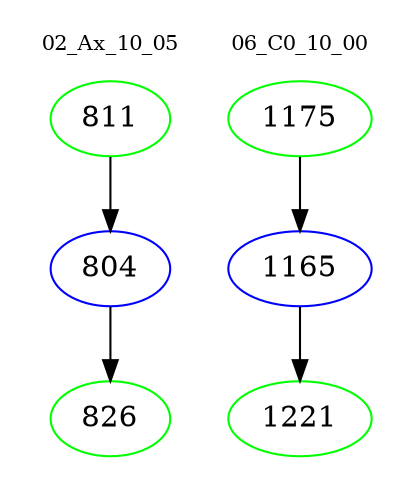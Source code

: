 digraph{
subgraph cluster_0 {
color = white
label = "02_Ax_10_05";
fontsize=10;
T0_811 [label="811", color="green"]
T0_811 -> T0_804 [color="black"]
T0_804 [label="804", color="blue"]
T0_804 -> T0_826 [color="black"]
T0_826 [label="826", color="green"]
}
subgraph cluster_1 {
color = white
label = "06_C0_10_00";
fontsize=10;
T1_1175 [label="1175", color="green"]
T1_1175 -> T1_1165 [color="black"]
T1_1165 [label="1165", color="blue"]
T1_1165 -> T1_1221 [color="black"]
T1_1221 [label="1221", color="green"]
}
}
